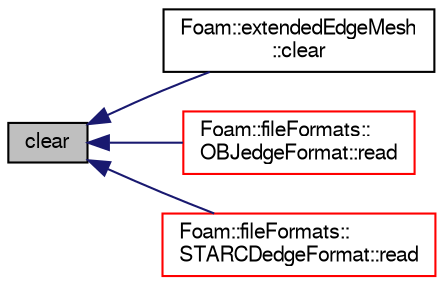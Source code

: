 digraph "clear"
{
  bgcolor="transparent";
  edge [fontname="FreeSans",fontsize="10",labelfontname="FreeSans",labelfontsize="10"];
  node [fontname="FreeSans",fontsize="10",shape=record];
  rankdir="LR";
  Node763 [label="clear",height=0.2,width=0.4,color="black", fillcolor="grey75", style="filled", fontcolor="black"];
  Node763 -> Node764 [dir="back",color="midnightblue",fontsize="10",style="solid",fontname="FreeSans"];
  Node764 [label="Foam::extendedEdgeMesh\l::clear",height=0.2,width=0.4,color="black",URL="$a21786.html#ac8bb3912a3ce86b15842e79d0b421204",tooltip="Clear all storage. "];
  Node763 -> Node765 [dir="back",color="midnightblue",fontsize="10",style="solid",fontname="FreeSans"];
  Node765 [label="Foam::fileFormats::\lOBJedgeFormat::read",height=0.2,width=0.4,color="red",URL="$a21774.html#a464ebd67acbdff0014d4dae69e3ec4be",tooltip="Read from file. "];
  Node763 -> Node767 [dir="back",color="midnightblue",fontsize="10",style="solid",fontname="FreeSans"];
  Node767 [label="Foam::fileFormats::\lSTARCDedgeFormat::read",height=0.2,width=0.4,color="red",URL="$a21778.html#a464ebd67acbdff0014d4dae69e3ec4be",tooltip="Read from file. "];
}
